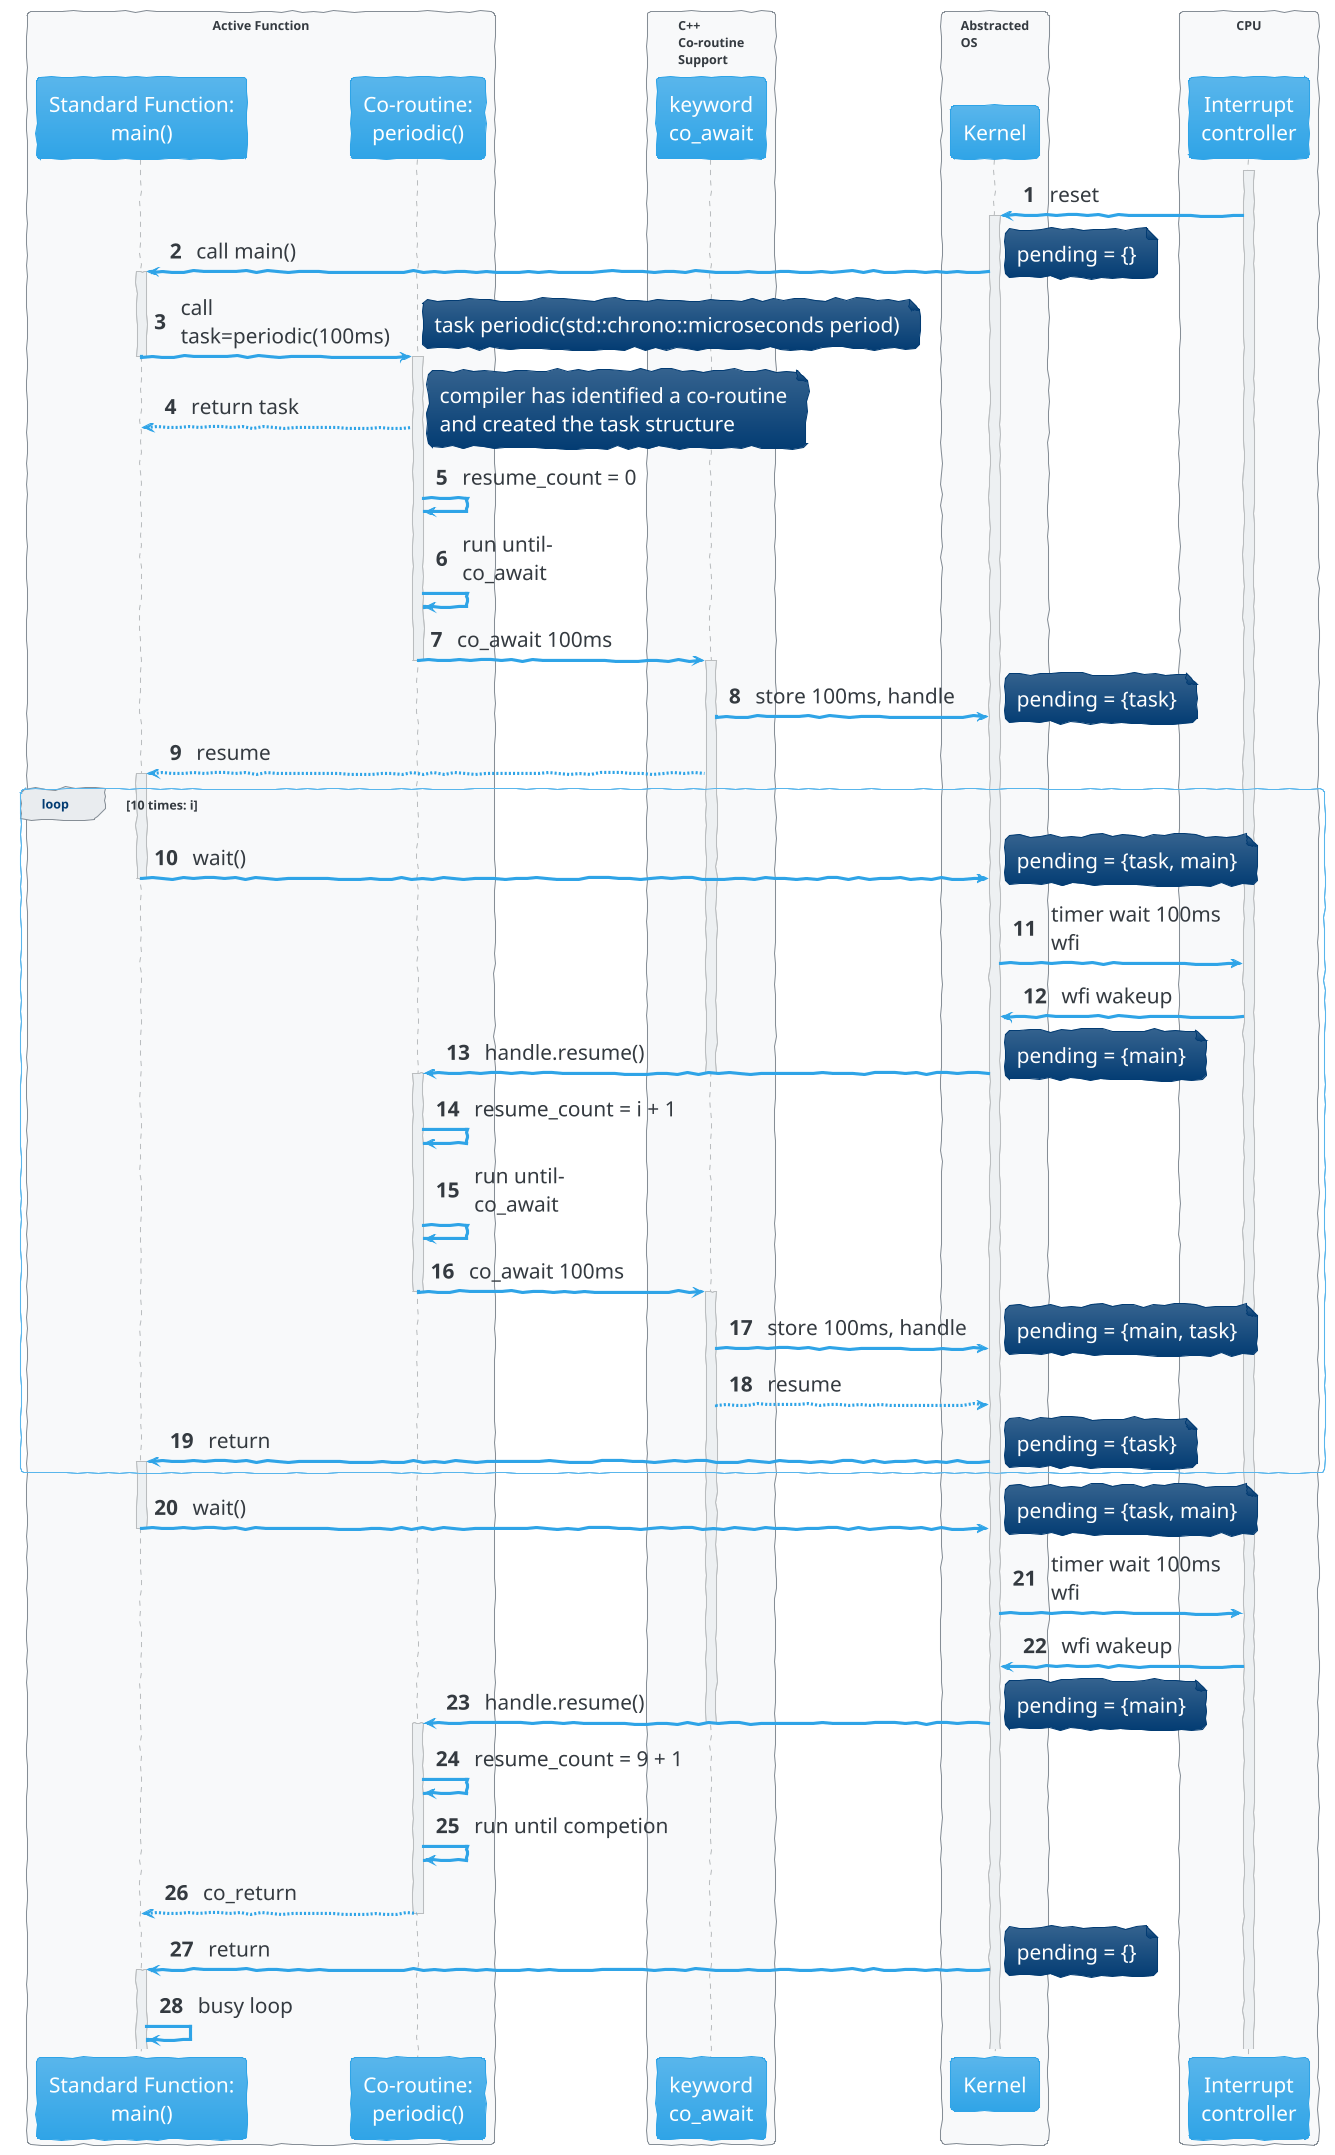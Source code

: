 @startuml
!theme cerulean

skinparam sequenceMessageAlign left
skinparam responseMessageBelowArrow true
autonumber
skinparam ParticipantPadding 5
skinparam BoxPadding 5
skinparam handwritten true
skinparam ArrowFontSize 20
skinparam noteFontSize 20
skinparam participantFontSize 20

box "Active Function"
    participant "Standard Function:\nmain()" as main
    participant "Co-routine:\nperiodic()" as coro
end box

box "C++\nCo-routine\nSupport"
    participant "keyword\nco_await" as co_await
end box
box "Abstracted\nOS"
    participant "Kernel" as kernel
end box

box "CPU"
    participant "Interrupt\ncontroller" as ic
end box

'' Power on
activate ic
    ic -> kernel : reset
    activate kernel
    kernel -> main : call main()
    note right : pending = {}

    '' Enter main()
    activate main
                main -> coro : call\ntask=periodic(100ms)
                note right: task periodic(std::chrono::microseconds period)

                '' First call
            deactivate main
            activate coro
                coro --> main : return task
                note right : compiler has identified a co-routine\nand created the task structure
                coro -> coro : resume_count = 0
                coro -> coro : run until-\nco_await
                coro -> co_await : co_await 100ms
                deactivate coro
                activate co_await
                    co_await -> kernel : store 100ms, handle
                    note right : pending = {task}
                    co_await --> main : resume

    loop 10 times: i
                    activate main
                        main -> kernel: wait()
                    deactivate main
                        note right : pending = {task, main}
                        kernel -> ic : timer wait 100ms\nwfi

                    ic -> kernel : wfi wakeup
                    kernel -> coro : handle.resume()
                deactivate co_await
                activate coro
                    note right : pending = {main}
                    coro -> coro: resume_count = i + 1
                    coro -> coro : run until-\nco_await
                    coro -> co_await : co_await 100ms
                deactivate coro
                activate co_await
                    co_await -> kernel : store 100ms, handle
                    note right : pending = {main, task}
                    co_await --> kernel : resume
                kernel -> main : return
                activate main
                note right : pending = {task}
    end
                main -> kernel: wait()
            deactivate main
                note right : pending = {task, main}
                kernel -> ic : timer wait 100ms\nwfi

                ic -> kernel : wfi wakeup
                kernel -> coro : handle.resume()
        deactivate co_await
        activate coro
            note right : pending = {main}
            coro -> coro: resume_count = 9 + 1
            coro -> coro : run until competion
            coro --> main : co_return
        deactivate coro
            kernel -> main: return
        activate main
            note right : pending = {}
        main -> main : busy loop

@enduml
